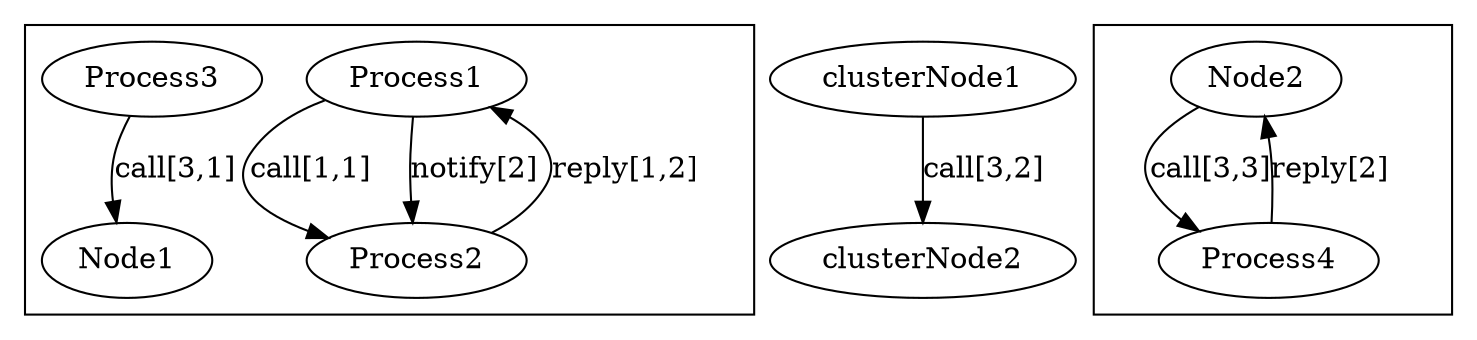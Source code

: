 digraph G {
	//graph [label="App Node Model"];
	//node [colorscheme=rdbu11 fontsize=12];
	//edge [colorscheme=rdbu11 fontsize=12];
	//
	subgraph clusterNode1 {

		Process1 -> Process2 [label="call[1,1]"]

		Process2 -> Process1 [label="reply[1,2]"]

		Process1 -> Process2 [label="notify[2]"]

		Process3 -> Node1 [label="call[3,1]"]
	}
	

	clusterNode1 -> clusterNode2 [label="call[3,2]"]

	subgraph clusterNode2 {

		Node2 -> Process4 [label="call[3,3]"]

		Process4 -> Node2 [label="reply[2]"]

	}

}
